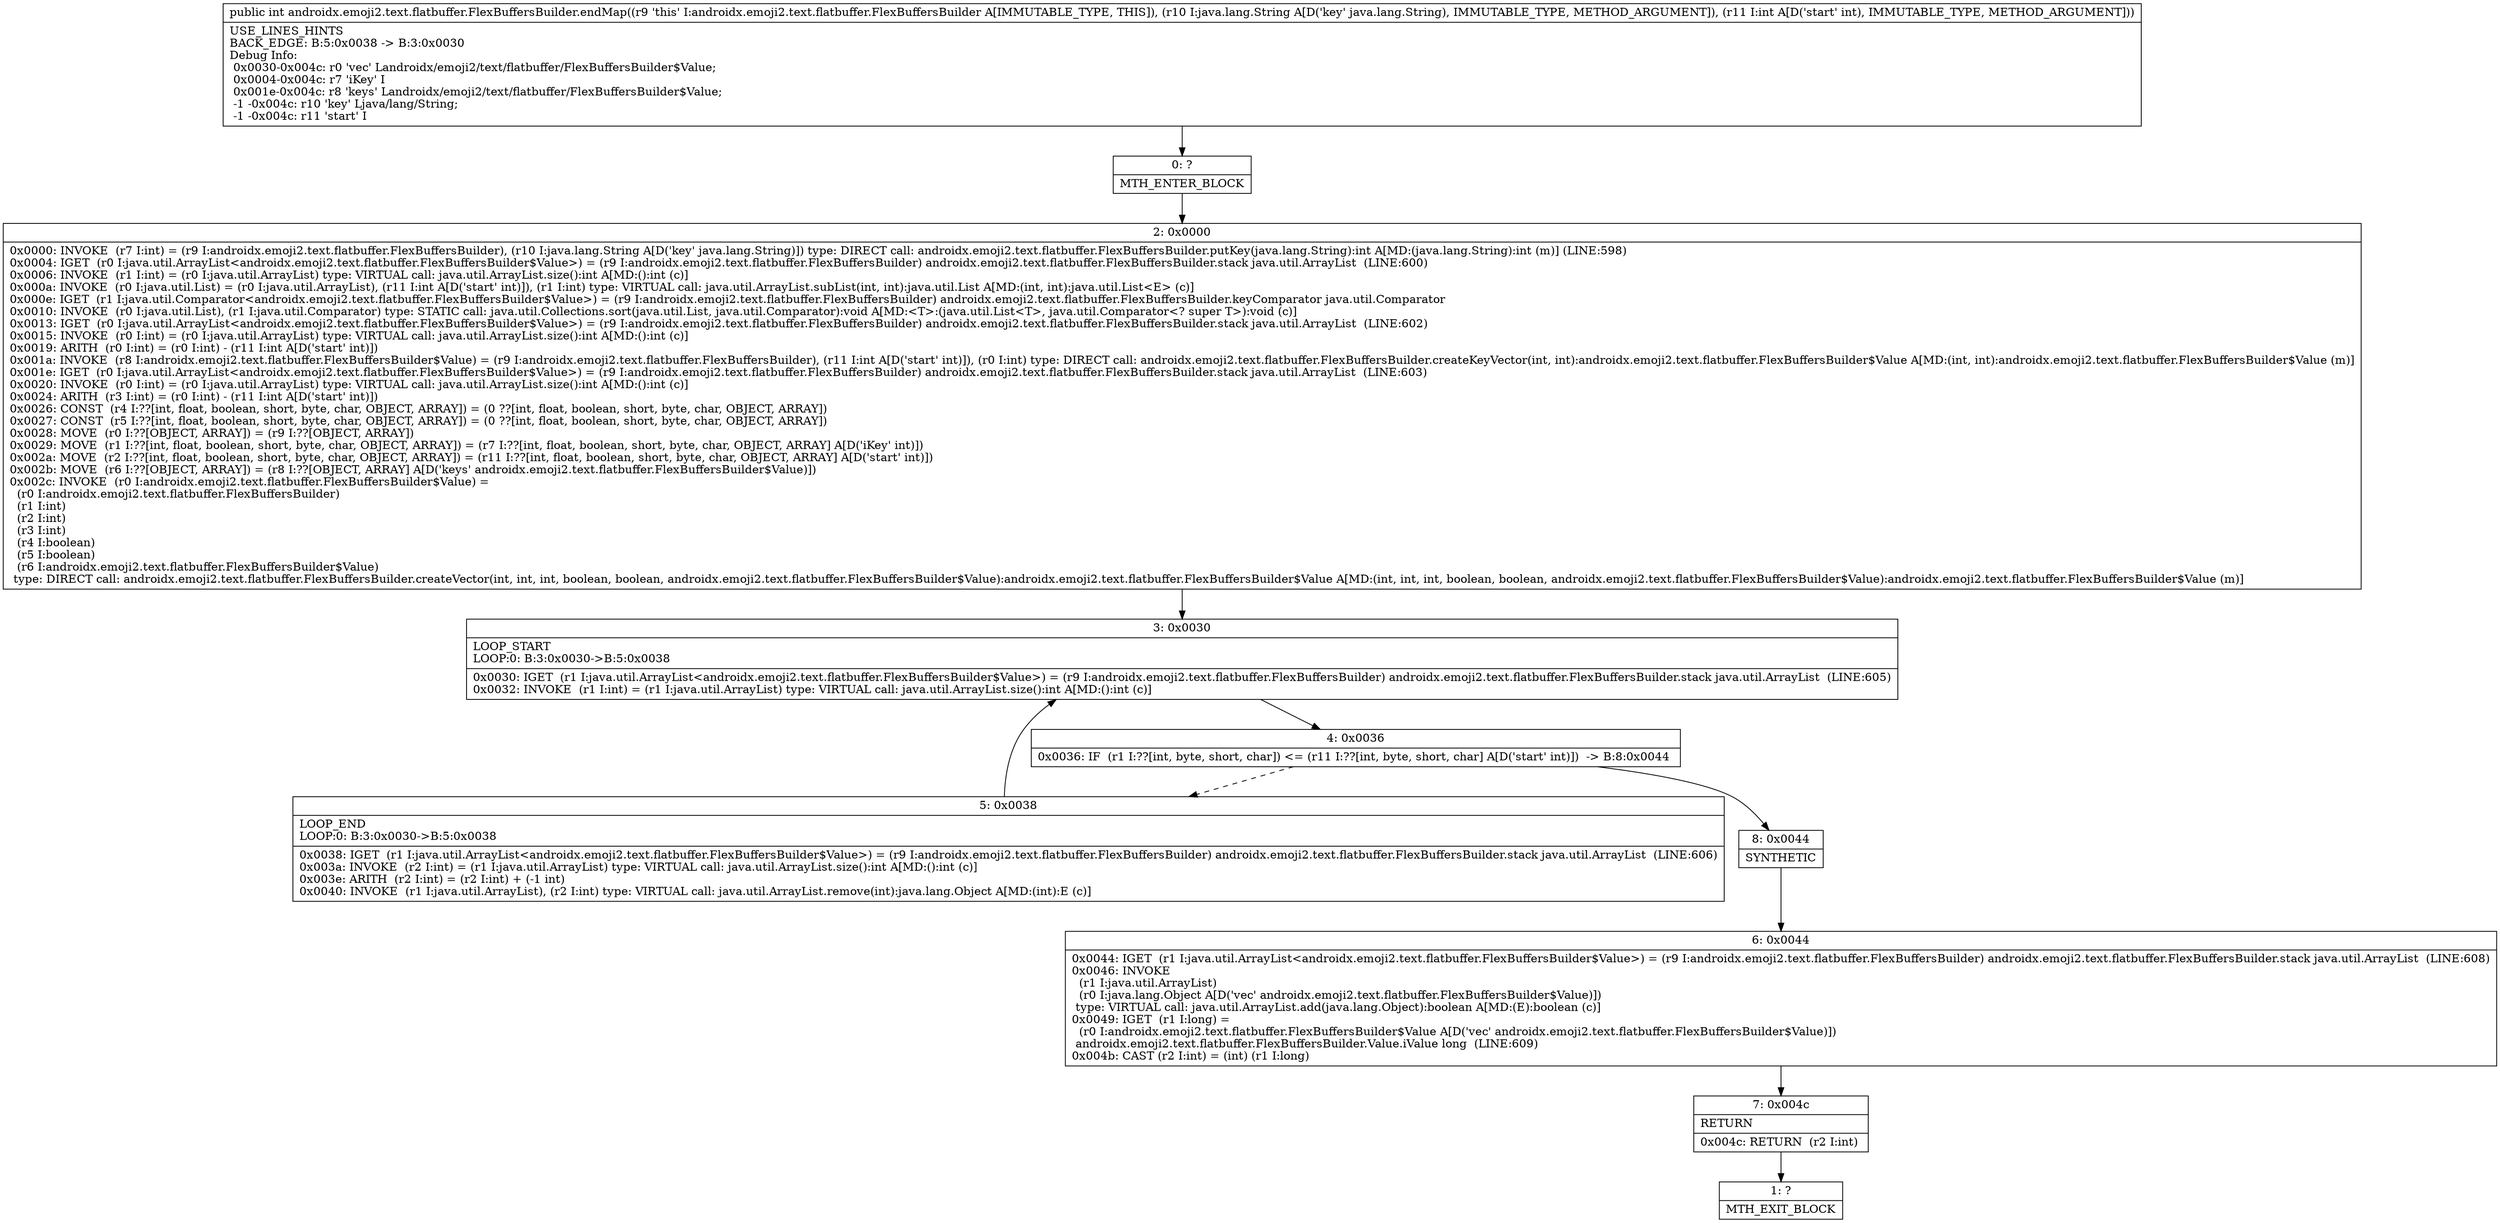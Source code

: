 digraph "CFG forandroidx.emoji2.text.flatbuffer.FlexBuffersBuilder.endMap(Ljava\/lang\/String;I)I" {
Node_0 [shape=record,label="{0\:\ ?|MTH_ENTER_BLOCK\l}"];
Node_2 [shape=record,label="{2\:\ 0x0000|0x0000: INVOKE  (r7 I:int) = (r9 I:androidx.emoji2.text.flatbuffer.FlexBuffersBuilder), (r10 I:java.lang.String A[D('key' java.lang.String)]) type: DIRECT call: androidx.emoji2.text.flatbuffer.FlexBuffersBuilder.putKey(java.lang.String):int A[MD:(java.lang.String):int (m)] (LINE:598)\l0x0004: IGET  (r0 I:java.util.ArrayList\<androidx.emoji2.text.flatbuffer.FlexBuffersBuilder$Value\>) = (r9 I:androidx.emoji2.text.flatbuffer.FlexBuffersBuilder) androidx.emoji2.text.flatbuffer.FlexBuffersBuilder.stack java.util.ArrayList  (LINE:600)\l0x0006: INVOKE  (r1 I:int) = (r0 I:java.util.ArrayList) type: VIRTUAL call: java.util.ArrayList.size():int A[MD:():int (c)]\l0x000a: INVOKE  (r0 I:java.util.List) = (r0 I:java.util.ArrayList), (r11 I:int A[D('start' int)]), (r1 I:int) type: VIRTUAL call: java.util.ArrayList.subList(int, int):java.util.List A[MD:(int, int):java.util.List\<E\> (c)]\l0x000e: IGET  (r1 I:java.util.Comparator\<androidx.emoji2.text.flatbuffer.FlexBuffersBuilder$Value\>) = (r9 I:androidx.emoji2.text.flatbuffer.FlexBuffersBuilder) androidx.emoji2.text.flatbuffer.FlexBuffersBuilder.keyComparator java.util.Comparator \l0x0010: INVOKE  (r0 I:java.util.List), (r1 I:java.util.Comparator) type: STATIC call: java.util.Collections.sort(java.util.List, java.util.Comparator):void A[MD:\<T\>:(java.util.List\<T\>, java.util.Comparator\<? super T\>):void (c)]\l0x0013: IGET  (r0 I:java.util.ArrayList\<androidx.emoji2.text.flatbuffer.FlexBuffersBuilder$Value\>) = (r9 I:androidx.emoji2.text.flatbuffer.FlexBuffersBuilder) androidx.emoji2.text.flatbuffer.FlexBuffersBuilder.stack java.util.ArrayList  (LINE:602)\l0x0015: INVOKE  (r0 I:int) = (r0 I:java.util.ArrayList) type: VIRTUAL call: java.util.ArrayList.size():int A[MD:():int (c)]\l0x0019: ARITH  (r0 I:int) = (r0 I:int) \- (r11 I:int A[D('start' int)]) \l0x001a: INVOKE  (r8 I:androidx.emoji2.text.flatbuffer.FlexBuffersBuilder$Value) = (r9 I:androidx.emoji2.text.flatbuffer.FlexBuffersBuilder), (r11 I:int A[D('start' int)]), (r0 I:int) type: DIRECT call: androidx.emoji2.text.flatbuffer.FlexBuffersBuilder.createKeyVector(int, int):androidx.emoji2.text.flatbuffer.FlexBuffersBuilder$Value A[MD:(int, int):androidx.emoji2.text.flatbuffer.FlexBuffersBuilder$Value (m)]\l0x001e: IGET  (r0 I:java.util.ArrayList\<androidx.emoji2.text.flatbuffer.FlexBuffersBuilder$Value\>) = (r9 I:androidx.emoji2.text.flatbuffer.FlexBuffersBuilder) androidx.emoji2.text.flatbuffer.FlexBuffersBuilder.stack java.util.ArrayList  (LINE:603)\l0x0020: INVOKE  (r0 I:int) = (r0 I:java.util.ArrayList) type: VIRTUAL call: java.util.ArrayList.size():int A[MD:():int (c)]\l0x0024: ARITH  (r3 I:int) = (r0 I:int) \- (r11 I:int A[D('start' int)]) \l0x0026: CONST  (r4 I:??[int, float, boolean, short, byte, char, OBJECT, ARRAY]) = (0 ??[int, float, boolean, short, byte, char, OBJECT, ARRAY]) \l0x0027: CONST  (r5 I:??[int, float, boolean, short, byte, char, OBJECT, ARRAY]) = (0 ??[int, float, boolean, short, byte, char, OBJECT, ARRAY]) \l0x0028: MOVE  (r0 I:??[OBJECT, ARRAY]) = (r9 I:??[OBJECT, ARRAY]) \l0x0029: MOVE  (r1 I:??[int, float, boolean, short, byte, char, OBJECT, ARRAY]) = (r7 I:??[int, float, boolean, short, byte, char, OBJECT, ARRAY] A[D('iKey' int)]) \l0x002a: MOVE  (r2 I:??[int, float, boolean, short, byte, char, OBJECT, ARRAY]) = (r11 I:??[int, float, boolean, short, byte, char, OBJECT, ARRAY] A[D('start' int)]) \l0x002b: MOVE  (r6 I:??[OBJECT, ARRAY]) = (r8 I:??[OBJECT, ARRAY] A[D('keys' androidx.emoji2.text.flatbuffer.FlexBuffersBuilder$Value)]) \l0x002c: INVOKE  (r0 I:androidx.emoji2.text.flatbuffer.FlexBuffersBuilder$Value) = \l  (r0 I:androidx.emoji2.text.flatbuffer.FlexBuffersBuilder)\l  (r1 I:int)\l  (r2 I:int)\l  (r3 I:int)\l  (r4 I:boolean)\l  (r5 I:boolean)\l  (r6 I:androidx.emoji2.text.flatbuffer.FlexBuffersBuilder$Value)\l type: DIRECT call: androidx.emoji2.text.flatbuffer.FlexBuffersBuilder.createVector(int, int, int, boolean, boolean, androidx.emoji2.text.flatbuffer.FlexBuffersBuilder$Value):androidx.emoji2.text.flatbuffer.FlexBuffersBuilder$Value A[MD:(int, int, int, boolean, boolean, androidx.emoji2.text.flatbuffer.FlexBuffersBuilder$Value):androidx.emoji2.text.flatbuffer.FlexBuffersBuilder$Value (m)]\l}"];
Node_3 [shape=record,label="{3\:\ 0x0030|LOOP_START\lLOOP:0: B:3:0x0030\-\>B:5:0x0038\l|0x0030: IGET  (r1 I:java.util.ArrayList\<androidx.emoji2.text.flatbuffer.FlexBuffersBuilder$Value\>) = (r9 I:androidx.emoji2.text.flatbuffer.FlexBuffersBuilder) androidx.emoji2.text.flatbuffer.FlexBuffersBuilder.stack java.util.ArrayList  (LINE:605)\l0x0032: INVOKE  (r1 I:int) = (r1 I:java.util.ArrayList) type: VIRTUAL call: java.util.ArrayList.size():int A[MD:():int (c)]\l}"];
Node_4 [shape=record,label="{4\:\ 0x0036|0x0036: IF  (r1 I:??[int, byte, short, char]) \<= (r11 I:??[int, byte, short, char] A[D('start' int)])  \-\> B:8:0x0044 \l}"];
Node_5 [shape=record,label="{5\:\ 0x0038|LOOP_END\lLOOP:0: B:3:0x0030\-\>B:5:0x0038\l|0x0038: IGET  (r1 I:java.util.ArrayList\<androidx.emoji2.text.flatbuffer.FlexBuffersBuilder$Value\>) = (r9 I:androidx.emoji2.text.flatbuffer.FlexBuffersBuilder) androidx.emoji2.text.flatbuffer.FlexBuffersBuilder.stack java.util.ArrayList  (LINE:606)\l0x003a: INVOKE  (r2 I:int) = (r1 I:java.util.ArrayList) type: VIRTUAL call: java.util.ArrayList.size():int A[MD:():int (c)]\l0x003e: ARITH  (r2 I:int) = (r2 I:int) + (\-1 int) \l0x0040: INVOKE  (r1 I:java.util.ArrayList), (r2 I:int) type: VIRTUAL call: java.util.ArrayList.remove(int):java.lang.Object A[MD:(int):E (c)]\l}"];
Node_8 [shape=record,label="{8\:\ 0x0044|SYNTHETIC\l}"];
Node_6 [shape=record,label="{6\:\ 0x0044|0x0044: IGET  (r1 I:java.util.ArrayList\<androidx.emoji2.text.flatbuffer.FlexBuffersBuilder$Value\>) = (r9 I:androidx.emoji2.text.flatbuffer.FlexBuffersBuilder) androidx.emoji2.text.flatbuffer.FlexBuffersBuilder.stack java.util.ArrayList  (LINE:608)\l0x0046: INVOKE  \l  (r1 I:java.util.ArrayList)\l  (r0 I:java.lang.Object A[D('vec' androidx.emoji2.text.flatbuffer.FlexBuffersBuilder$Value)])\l type: VIRTUAL call: java.util.ArrayList.add(java.lang.Object):boolean A[MD:(E):boolean (c)]\l0x0049: IGET  (r1 I:long) = \l  (r0 I:androidx.emoji2.text.flatbuffer.FlexBuffersBuilder$Value A[D('vec' androidx.emoji2.text.flatbuffer.FlexBuffersBuilder$Value)])\l androidx.emoji2.text.flatbuffer.FlexBuffersBuilder.Value.iValue long  (LINE:609)\l0x004b: CAST (r2 I:int) = (int) (r1 I:long) \l}"];
Node_7 [shape=record,label="{7\:\ 0x004c|RETURN\l|0x004c: RETURN  (r2 I:int) \l}"];
Node_1 [shape=record,label="{1\:\ ?|MTH_EXIT_BLOCK\l}"];
MethodNode[shape=record,label="{public int androidx.emoji2.text.flatbuffer.FlexBuffersBuilder.endMap((r9 'this' I:androidx.emoji2.text.flatbuffer.FlexBuffersBuilder A[IMMUTABLE_TYPE, THIS]), (r10 I:java.lang.String A[D('key' java.lang.String), IMMUTABLE_TYPE, METHOD_ARGUMENT]), (r11 I:int A[D('start' int), IMMUTABLE_TYPE, METHOD_ARGUMENT]))  | USE_LINES_HINTS\lBACK_EDGE: B:5:0x0038 \-\> B:3:0x0030\lDebug Info:\l  0x0030\-0x004c: r0 'vec' Landroidx\/emoji2\/text\/flatbuffer\/FlexBuffersBuilder$Value;\l  0x0004\-0x004c: r7 'iKey' I\l  0x001e\-0x004c: r8 'keys' Landroidx\/emoji2\/text\/flatbuffer\/FlexBuffersBuilder$Value;\l  \-1 \-0x004c: r10 'key' Ljava\/lang\/String;\l  \-1 \-0x004c: r11 'start' I\l}"];
MethodNode -> Node_0;Node_0 -> Node_2;
Node_2 -> Node_3;
Node_3 -> Node_4;
Node_4 -> Node_5[style=dashed];
Node_4 -> Node_8;
Node_5 -> Node_3;
Node_8 -> Node_6;
Node_6 -> Node_7;
Node_7 -> Node_1;
}

